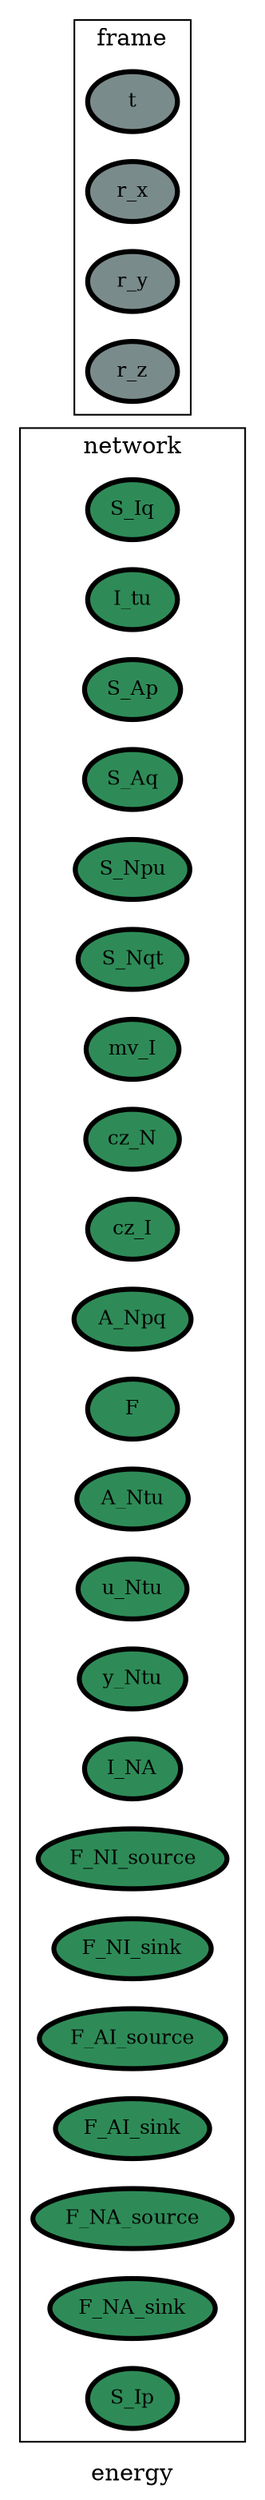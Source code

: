 digraph energy {
label=energy;
rankdir=LR;
subgraph cluster_energy___transport {
label=transport;
rankdir=LR;
}

subgraph cluster_energy___geometry {
label=geometry;
rankdir=LR;
}

subgraph cluster_energy___properties {
label=properties;
rankdir=LR;
}

subgraph cluster_energy___network {
label=network;
rankdir=LR;
V_10 [fillcolor=seagreen, fontsize=12, label=S_Iq, penwidth=3, style=filled];
V_11 [fillcolor=seagreen, fontsize=12, label=I_tu, penwidth=3, style=filled];
V_12 [fillcolor=seagreen, fontsize=12, label=S_Ap, penwidth=3, style=filled];
V_13 [fillcolor=seagreen, fontsize=12, label=S_Aq, penwidth=3, style=filled];
V_14 [fillcolor=seagreen, fontsize=12, label=S_Npu, penwidth=3, style=filled];
V_15 [fillcolor=seagreen, fontsize=12, label=S_Nqt, penwidth=3, style=filled];
V_16 [fillcolor=seagreen, fontsize=12, label=mv_I, penwidth=3, style=filled];
V_17 [fillcolor=seagreen, fontsize=12, label=cz_N, penwidth=3, style=filled];
V_18 [fillcolor=seagreen, fontsize=12, label=cz_I, penwidth=3, style=filled];
V_19 [fillcolor=seagreen, fontsize=12, label=A_Npq, penwidth=3, style=filled];
V_2 [fillcolor=seagreen, fontsize=12, label=F, penwidth=3, style=filled];
V_20 [fillcolor=seagreen, fontsize=12, label=A_Ntu, penwidth=3, style=filled];
V_21 [fillcolor=seagreen, fontsize=12, label=u_Ntu, penwidth=3, style=filled];
V_22 [fillcolor=seagreen, fontsize=12, label=y_Ntu, penwidth=3, style=filled];
V_27 [fillcolor=seagreen, fontsize=12, label=I_NA, penwidth=3, style=filled];
V_3 [fillcolor=seagreen, fontsize=12, label=F_NI_source, penwidth=3, style=filled];
V_4 [fillcolor=seagreen, fontsize=12, label=F_NI_sink, penwidth=3, style=filled];
V_5 [fillcolor=seagreen, fontsize=12, label=F_AI_source, penwidth=3, style=filled];
V_6 [fillcolor=seagreen, fontsize=12, label=F_AI_sink, penwidth=3, style=filled];
V_7 [fillcolor=seagreen, fontsize=12, label=F_NA_source, penwidth=3, style=filled];
V_8 [fillcolor=seagreen, fontsize=12, label=F_NA_sink, penwidth=3, style=filled];
V_9 [fillcolor=seagreen, fontsize=12, label=S_Ip, penwidth=3, style=filled];
}

subgraph cluster_energy___differenceOperator {
label=differenceOperator;
rankdir=LR;
}

subgraph cluster_energy___frame {
label=frame;
rankdir=LR;
V_1 [fillcolor=lightcyan4, fontsize=12, label=t, penwidth=3, style=filled];
V_23 [fillcolor=lightcyan4, fontsize=12, label=r_x, penwidth=3, style=filled];
V_24 [fillcolor=lightcyan4, fontsize=12, label=r_y, penwidth=3, style=filled];
V_25 [fillcolor=lightcyan4, fontsize=12, label=r_z, penwidth=3, style=filled];
}

subgraph cluster_energy___state {
label=state;
rankdir=LR;
}

subgraph cluster_energy___constant {
label=constant;
rankdir=LR;
}

subgraph cluster_energy___effort {
label=effort;
rankdir=LR;
}

subgraph cluster_energy___secondaryState {
label=secondaryState;
rankdir=LR;
}

subgraph cluster_energy___conversion {
label=conversion;
rankdir=LR;
}

subgraph cluster_energy___diffState {
label=diffState;
rankdir=LR;
}

subgraph cluster_energy___internalTransport {
label=internalTransport;
rankdir=LR;
}

}
